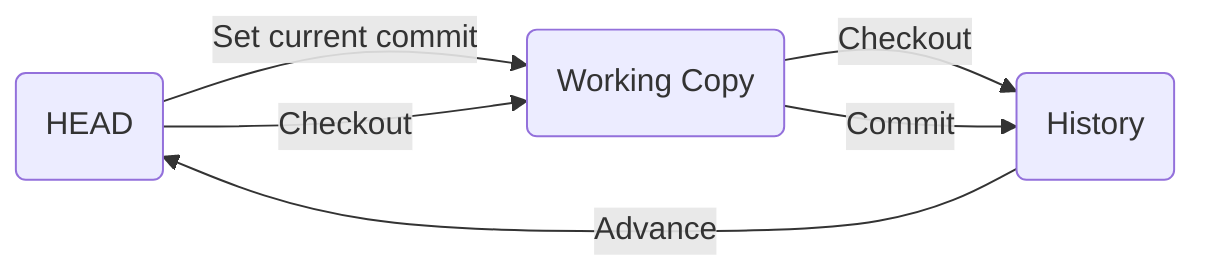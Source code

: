 graph LR
a(History) -->|Set current commit| b(HEAD)
b -->|Checkout| c(Working copy)

a(HEAD) -->|Checkout| b(Working Copy)
b -->|Commit| c(History)
c -->|Advance| a